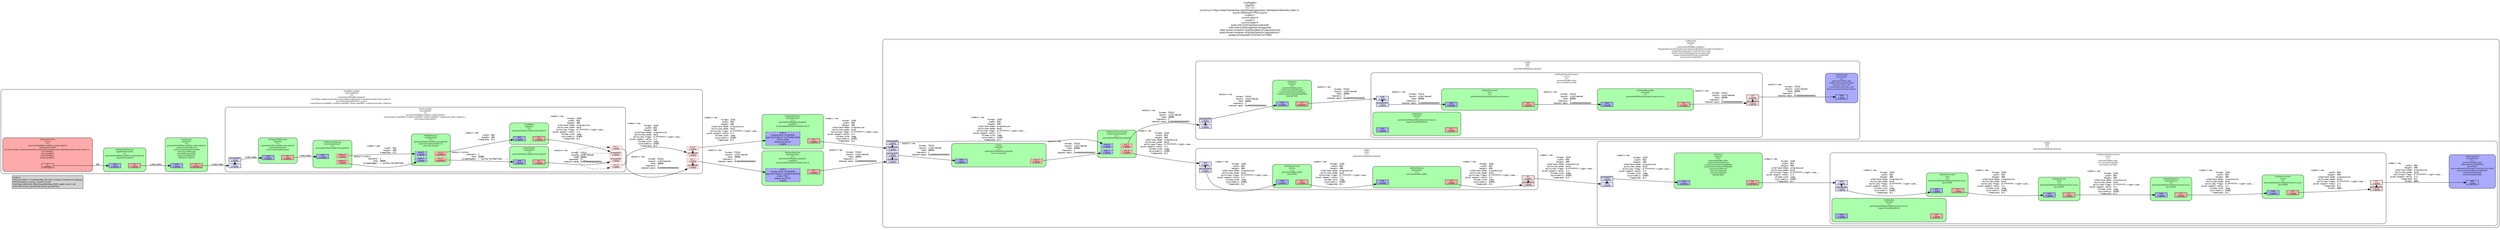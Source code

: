digraph pipeline {
  rankdir=LR;
  fontname="sans";
  fontsize="10";
  labelloc=t;
  nodesep=.1;
  ranksep=.2;
  label="<GstPlayBin>\nplaybin0\n[=] -> [>]\ncurrent-uri=\"https://www.freedesktop.org/software/gstreamer-sdk/data/media/sintel_trailer-4…\nsource=(GstSoupHTTPSrc) source\nn-video=1\ncurrent-video=0\nn-audio=1\ncurrent-audio=0\naudio-sink=(GstPulseSink) pulsesink0\nvideo-sink=(GstXImageSink) ximagesink0\nvideo-stream-combiner=(GstInputSelector) inputselector0\naudio-stream-combiner=(GstInputSelector) inputselector1\nsample=((GstSample*) 0x55eb72e27080)";
  node [style="filled,rounded", shape=box, fontsize="9", fontname="sans", margin="0.0,0.0"];
  edge [labelfontsize="6", fontsize="9", fontname="monospace"];
  
  legend [
    pos="0,0!",
    margin="0.05,0.05",
    style="filled",
    label="Legend\lElement-States: [~] void-pending, [0] null, [-] ready, [=] paused, [>] playing\lPad-Activation: [-] none, [>] push, [<] pull\lPad-Flags: [b]locked, [f]lushing, [b]locking, [E]OS; upper-case is set\lPad-Task: [T] has started task, [t] has paused task\l",
  ];
  subgraph cluster_inputselector1_0x7f3b081ef780 {
    fontname="Bitstream Vera Sans";
    fontsize="8";
    style="filled,rounded";
    color=black;
    label="GstInputSelector\ninputselector1\n[>]\nparent=(GstPlayBin) playbin0\nn-pads=1\nactive-pad=(GstSelectorPad) sink_0";
    subgraph cluster_inputselector1_0x7f3b081ef780_sink {
      label="";
      style="invis";
      inputselector1_0x7f3b081ef780_sink_0_0x7f3afc032370 [color=black, fillcolor="#aaaaff", label="sink_0\nrunning-time=1015000000\ntags=((GstTagList*) 0x7f3afc004450)\nactive=TRUE\nalways-ok=FALSE\n[>][bfb]", height="0.2", style="filled,dashed"];
    }

    subgraph cluster_inputselector1_0x7f3b081ef780_src {
      label="";
      style="invis";
      inputselector1_0x7f3b081ef780_src_0x7f3b081a7c60 [color=black, fillcolor="#ffaaaa", label="src\n[>][bfb]", height="0.2", style="filled,solid"];
    }

    inputselector1_0x7f3b081ef780_sink_0_0x7f3afc032370 -> inputselector1_0x7f3b081ef780_src_0x7f3b081a7c60 [style="invis"];
    fillcolor="#aaffaa";
  }

  inputselector1_0x7f3b081ef780_src_0x7f3b081a7c60 -> playsink_0x55eb72e36050_audio_sink_0x7f3b143a1a10 [label="audio/x-raw\l              format: F32LE\l              layout: interleaved\l                rate: 48000\l            channels: 2\l        channel-mask: 0x0000000000000003\l"]
  subgraph cluster_inputselector0_0x7f3b081ef620 {
    fontname="Bitstream Vera Sans";
    fontsize="8";
    style="filled,rounded";
    color=black;
    label="GstInputSelector\ninputselector0\n[>]\nparent=(GstPlayBin) playbin0\nn-pads=1\nactive-pad=(GstSelectorPad) sink_0";
    subgraph cluster_inputselector0_0x7f3b081ef620_sink {
      label="";
      style="invis";
      inputselector0_0x7f3b081ef620_sink_0_0x7f3afc032070 [color=black, fillcolor="#aaaaff", label="sink_0\nrunning-time=167000000\ntags=((GstTagList*) 0x7f3af805af20)\nactive=TRUE\nalways-ok=FALSE\n[>][bfb]", height="0.2", style="filled,dashed"];
    }

    subgraph cluster_inputselector0_0x7f3b081ef620_src {
      label="";
      style="invis";
      inputselector0_0x7f3b081ef620_src_0x7f3b081a7a10 [color=black, fillcolor="#ffaaaa", label="src\n[>][bfb]", height="0.2", style="filled,solid"];
    }

    inputselector0_0x7f3b081ef620_sink_0_0x7f3afc032070 -> inputselector0_0x7f3b081ef620_src_0x7f3b081a7a10 [style="invis"];
    fillcolor="#aaffaa";
  }

  inputselector0_0x7f3b081ef620_src_0x7f3b081a7a10 -> playsink_0x55eb72e36050_video_sink_0x7f3b143a1c90 [label="video/x-raw\l              format: I420\l               width: 854\l              height: 480\l      interlace-mode: progressive\l      multiview-mode: mono\l     multiview-flags: 0:ffffffff:/right-view...\l  pixel-aspect-ratio: 1/1\l         chroma-site: jpeg\l         colorimetry: bt601\l           framerate: 0/1\l"]
  subgraph cluster_uridecodebin0_0x55eb72e3c0b0 {
    fontname="Bitstream Vera Sans";
    fontsize="8";
    style="filled,rounded";
    color=black;
    label="GstURIDecodeBin\nuridecodebin0\n[>]\nparent=(GstPlayBin) playbin0\nuri=\"https://www.freedesktop.org/software/gstreamer-sdk/data/media/sintel_trailer-4…\nsource=(GstSoupHTTPSrc) source\ncaps=video/x-raw(ANY); audio/x-raw(ANY); text/x-raw(ANY); subpicture/x-dvd; subpictur…";
    subgraph cluster_uridecodebin0_0x55eb72e3c0b0_src {
      label="";
      style="invis";
      _proxypad5_0x55eb72e3dd60 [color=black, fillcolor="#ffdddd", label="proxypad5\n[>][bfb]", height="0.2", style="filled,dotted"];
    _proxypad5_0x55eb72e3dd60 -> uridecodebin0_0x55eb72e3c0b0_src_0_0x7f3b143a1510 [style=dashed, minlen=0]
      uridecodebin0_0x55eb72e3c0b0_src_0_0x7f3b143a1510 [color=black, fillcolor="#ffdddd", label="src_0\n[>][bfb]", height="0.2", style="filled,dotted"];
      _proxypad6_0x7f3afc02a0a0 [color=black, fillcolor="#ffdddd", label="proxypad6\n[>][bfb]", height="0.2", style="filled,dotted"];
    _proxypad6_0x7f3afc02a0a0 -> uridecodebin0_0x55eb72e3c0b0_src_1_0x7f3b143a1790 [style=dashed, minlen=0]
      uridecodebin0_0x55eb72e3c0b0_src_1_0x7f3b143a1790 [color=black, fillcolor="#ffdddd", label="src_1\n[>][bfb]", height="0.2", style="filled,dotted"];
    }

    fillcolor="#ffffff";
    subgraph cluster_queue2_0_0x7f3b143a4040 {
      fontname="Bitstream Vera Sans";
      fontsize="8";
      style="filled,rounded";
      color=black;
      label="GstQueue2\nqueue2-0\n[>]\nparent=(GstURIDecodeBin) uridecodebin0\ncurrent-level-buffers=7\ncurrent-level-bytes=114688\nmax-size-buffers=0\nuse-buffering=TRUE\navg-in-rate=49732\nbitrate=1538934";
      subgraph cluster_queue2_0_0x7f3b143a4040_sink {
        label="";
        style="invis";
        queue2_0_0x7f3b143a4040_sink_0x55eb72e62f70 [color=black, fillcolor="#aaaaff", label="sink\n[>][bfb]", height="0.2", style="filled,solid"];
      }

      subgraph cluster_queue2_0_0x7f3b143a4040_src {
        label="";
        style="invis";
        queue2_0_0x7f3b143a4040_src_0x55eb72e631c0 [color=black, fillcolor="#ffaaaa", label="src\n[>][bfb][T]", height="0.2", style="filled,solid"];
      }

      queue2_0_0x7f3b143a4040_sink_0x55eb72e62f70 -> queue2_0_0x7f3b143a4040_src_0x55eb72e631c0 [style="invis"];
      fillcolor="#aaffaa";
    }

    queue2_0_0x7f3b143a4040_src_0x55eb72e631c0 -> decodebin0_0x7f3b1439a020_sink_0x7f3b143a0110 [label="video/webm\l"]
    subgraph cluster_decodebin0_0x7f3b1439a020 {
      fontname="Bitstream Vera Sans";
      fontsize="8";
      style="filled,rounded";
      color=black;
      label="GstDecodeBin\ndecodebin0\n[>]\nparent=(GstURIDecodeBin) uridecodebin0\ncaps=video/x-raw(ANY); audio/x-raw(ANY); text/x-raw(ANY); subpicture/x-dvd; subpictur…\nsink-caps=video/webm";
      subgraph cluster_decodebin0_0x7f3b1439a020_sink {
        label="";
        style="invis";
        _proxypad0_0x55eb72e3ca60 [color=black, fillcolor="#ddddff", label="proxypad0\n[>][bfb]", height="0.2", style="filled,solid"];
      decodebin0_0x7f3b1439a020_sink_0x7f3b143a0110 -> _proxypad0_0x55eb72e3ca60 [style=dashed, minlen=0]
        decodebin0_0x7f3b1439a020_sink_0x7f3b143a0110 [color=black, fillcolor="#ddddff", label="sink\n[>][bfb]", height="0.2", style="filled,solid"];
      }

      subgraph cluster_decodebin0_0x7f3b1439a020_src {
        label="";
        style="invis";
        _proxypad2_0x55eb72e3d640 [color=black, fillcolor="#ffdddd", label="proxypad2\n[>][bfb]", height="0.2", style="filled,dotted"];
      _proxypad2_0x55eb72e3d640 -> decodebin0_0x7f3b1439a020_src_0_0x7f3b0800e340 [style=dashed, minlen=0]
        decodebin0_0x7f3b1439a020_src_0_0x7f3b0800e340 [color=black, fillcolor="#ffdddd", label="src_0\n[>][bfb]", height="0.2", style="filled,dotted"];
        _proxypad4_0x55eb72e3db00 [color=black, fillcolor="#ffdddd", label="proxypad4\n[>][bfb]", height="0.2", style="filled,dotted"];
      _proxypad4_0x55eb72e3db00 -> decodebin0_0x7f3b1439a020_src_1_0x7f3b0800e5e0 [style=dashed, minlen=0]
        decodebin0_0x7f3b1439a020_src_1_0x7f3b0800e5e0 [color=black, fillcolor="#ffdddd", label="src_1\n[>][bfb]", height="0.2", style="filled,dotted"];
      }

      decodebin0_0x7f3b1439a020_sink_0x7f3b143a0110 -> decodebin0_0x7f3b1439a020_src_0_0x7f3b0800e340 [style="invis"];
      fillcolor="#ffffff";
      subgraph cluster_vorbisdec0_0x7f3b08218c00 {
        fontname="Bitstream Vera Sans";
        fontsize="8";
        style="filled,rounded";
        color=black;
        label="GstVorbisDec\nvorbisdec0\n[>]\nparent=(GstDecodeBin) decodebin0";
        subgraph cluster_vorbisdec0_0x7f3b08218c00_sink {
          label="";
          style="invis";
          vorbisdec0_0x7f3b08218c00_sink_0x7f3b081a6790 [color=black, fillcolor="#aaaaff", label="sink\n[>][bfb]", height="0.2", style="filled,solid"];
        }

        subgraph cluster_vorbisdec0_0x7f3b08218c00_src {
          label="";
          style="invis";
          vorbisdec0_0x7f3b08218c00_src_0x7f3b081a70d0 [color=black, fillcolor="#ffaaaa", label="src\n[>][bfb]", height="0.2", style="filled,solid"];
        }

        vorbisdec0_0x7f3b08218c00_sink_0x7f3b081a6790 -> vorbisdec0_0x7f3b08218c00_src_0x7f3b081a70d0 [style="invis"];
        fillcolor="#aaffaa";
      }

      vorbisdec0_0x7f3b08218c00_src_0x7f3b081a70d0 -> _proxypad4_0x55eb72e3db00 [label="audio/x-raw\l              format: F32LE\l              layout: interleaved\l                rate: 48000\l            channels: 2\l        channel-mask: 0x0000000000000003\l"]
      subgraph cluster_vp8dec0_0x7f3b081ff700 {
        fontname="Bitstream Vera Sans";
        fontsize="8";
        style="filled,rounded";
        color=black;
        label="GstVP8Dec\nvp8dec0\n[>]\nparent=(GstDecodeBin) decodebin0";
        subgraph cluster_vp8dec0_0x7f3b081ff700_sink {
          label="";
          style="invis";
          vp8dec0_0x7f3b081ff700_sink_0x7f3b081a62f0 [color=black, fillcolor="#aaaaff", label="sink\n[>][bfb]", height="0.2", style="filled,solid"];
        }

        subgraph cluster_vp8dec0_0x7f3b081ff700_src {
          label="";
          style="invis";
          vp8dec0_0x7f3b081ff700_src_0x7f3b081a60a0 [color=black, fillcolor="#ffaaaa", label="src\n[>][bfb]", height="0.2", style="filled,solid"];
        }

        vp8dec0_0x7f3b081ff700_sink_0x7f3b081a62f0 -> vp8dec0_0x7f3b081ff700_src_0x7f3b081a60a0 [style="invis"];
        fillcolor="#aaffaa";
      }

      vp8dec0_0x7f3b081ff700_src_0x7f3b081a60a0 -> _proxypad2_0x55eb72e3d640 [label="video/x-raw\l              format: I420\l               width: 854\l              height: 480\l      interlace-mode: progressive\l      multiview-mode: mono\l     multiview-flags: 0:ffffffff:/right-view...\l  pixel-aspect-ratio: 1/1\l         chroma-site: jpeg\l         colorimetry: bt601\l           framerate: 0/1\l"]
      subgraph cluster_multiqueue0_0x7f3b0819e040 {
        fontname="Bitstream Vera Sans";
        fontsize="8";
        style="filled,rounded";
        color=black;
        label="GstMultiQueue\nmultiqueue0\n[>]\nparent=(GstDecodeBin) decodebin0\nmax-size-bytes=2097152\nmax-size-time=0";
        subgraph cluster_multiqueue0_0x7f3b0819e040_sink {
          label="";
          style="invis";
          multiqueue0_0x7f3b0819e040_sink_0_0x55eb72e638b0 [color=black, fillcolor="#aaaaff", label="sink_0\n[>][bfb]", height="0.2", style="filled,dashed"];
          multiqueue0_0x7f3b0819e040_sink_1_0x55eb72e63d50 [color=black, fillcolor="#aaaaff", label="sink_1\n[>][bfb]", height="0.2", style="filled,dashed"];
        }

        subgraph cluster_multiqueue0_0x7f3b0819e040_src {
          label="";
          style="invis";
          multiqueue0_0x7f3b0819e040_src_0_0x55eb72e63b00 [color=black, fillcolor="#ffaaaa", label="src_0\n[>][bfb][T]", height="0.2", style="filled,dotted"];
          multiqueue0_0x7f3b0819e040_src_1_0x7f3b081a6540 [color=black, fillcolor="#ffaaaa", label="src_1\n[>][bfb][T]", height="0.2", style="filled,dotted"];
        }

        multiqueue0_0x7f3b0819e040_sink_0_0x55eb72e638b0 -> multiqueue0_0x7f3b0819e040_src_0_0x55eb72e63b00 [style="invis"];
        fillcolor="#aaffaa";
      }

      multiqueue0_0x7f3b0819e040_src_0_0x55eb72e63b00 -> vp8dec0_0x7f3b081ff700_sink_0x7f3b081a62f0 [label="video/x-vp8\l               width: 854\l              height: 480\l           framerate: 0/1\l"]
      multiqueue0_0x7f3b0819e040_src_1_0x7f3b081a6540 -> vorbisdec0_0x7f3b08218c00_sink_0x7f3b081a6790 [label="audio/x-vorbis\l            channels: 2\l                rate: 48000\l        streamheader: < (buffer)01766f7262... >\l"]
      subgraph cluster_matroskademux0_0x7f3b08196000 {
        fontname="Bitstream Vera Sans";
        fontsize="8";
        style="filled,rounded";
        color=black;
        label="GstMatroskaDemux\nmatroskademux0\n[>]\nparent=(GstDecodeBin) decodebin0";
        subgraph cluster_matroskademux0_0x7f3b08196000_sink {
          label="";
          style="invis";
          matroskademux0_0x7f3b08196000_sink_0x55eb72e63410 [color=black, fillcolor="#aaaaff", label="sink\n[>][bfb]", height="0.2", style="filled,solid"];
        }

        subgraph cluster_matroskademux0_0x7f3b08196000_src {
          label="";
          style="invis";
          matroskademux0_0x7f3b08196000_video_0_0x55eb72e63660 [color=black, fillcolor="#ffaaaa", label="video_0\n[>][bfb]", height="0.2", style="filled,dotted"];
          matroskademux0_0x7f3b08196000_audio_0_0x7f3b081a6e80 [color=black, fillcolor="#ffaaaa", label="audio_0\n[>][bfb]", height="0.2", style="filled,dotted"];
        }

        matroskademux0_0x7f3b08196000_sink_0x55eb72e63410 -> matroskademux0_0x7f3b08196000_video_0_0x55eb72e63660 [style="invis"];
        fillcolor="#aaffaa";
      }

      matroskademux0_0x7f3b08196000_video_0_0x55eb72e63660 -> multiqueue0_0x7f3b0819e040_sink_0_0x55eb72e638b0 [label="video/x-vp8\l               width: 854\l              height: 480\l           framerate: 0/1\l"]
      matroskademux0_0x7f3b08196000_audio_0_0x7f3b081a6e80 -> multiqueue0_0x7f3b0819e040_sink_1_0x55eb72e63d50 [label="audio/x-vorbis\l            channels: 2\l                rate: 48000\l        streamheader: < (buffer)01766f7262... >\l"]
      subgraph cluster_typefind_0x55eb72e687d0 {
        fontname="Bitstream Vera Sans";
        fontsize="8";
        style="filled,rounded";
        color=black;
        label="GstTypeFindElement\ntypefind\n[>]\nparent=(GstDecodeBin) decodebin0\ncaps=video/webm\nforce-caps=video/webm";
        subgraph cluster_typefind_0x55eb72e687d0_sink {
          label="";
          style="invis";
          typefind_0x55eb72e687d0_sink_0x55eb72e62ad0 [color=black, fillcolor="#aaaaff", label="sink\n[>][bfb]", height="0.2", style="filled,solid"];
        }

        subgraph cluster_typefind_0x55eb72e687d0_src {
          label="";
          style="invis";
          typefind_0x55eb72e687d0_src_0x55eb72e62d20 [color=black, fillcolor="#ffaaaa", label="src\n[>][bfb]", height="0.2", style="filled,solid"];
        }

        typefind_0x55eb72e687d0_sink_0x55eb72e62ad0 -> typefind_0x55eb72e687d0_src_0x55eb72e62d20 [style="invis"];
        fillcolor="#aaffaa";
      }

      _proxypad0_0x55eb72e3ca60 -> typefind_0x55eb72e687d0_sink_0x55eb72e62ad0 [label="video/webm\l"]
      typefind_0x55eb72e687d0_src_0x55eb72e62d20 -> matroskademux0_0x7f3b08196000_sink_0x55eb72e63410 [label="video/webm\l"]
    }

    decodebin0_0x7f3b1439a020_src_0_0x7f3b0800e340 -> _proxypad5_0x55eb72e3dd60 [label="video/x-raw\l              format: I420\l               width: 854\l              height: 480\l      interlace-mode: progressive\l      multiview-mode: mono\l     multiview-flags: 0:ffffffff:/right-view...\l  pixel-aspect-ratio: 1/1\l         chroma-site: jpeg\l         colorimetry: bt601\l           framerate: 0/1\l"]
    decodebin0_0x7f3b1439a020_src_1_0x7f3b0800e5e0 -> _proxypad6_0x7f3afc02a0a0 [label="audio/x-raw\l              format: F32LE\l              layout: interleaved\l                rate: 48000\l            channels: 2\l        channel-mask: 0x0000000000000003\l"]
    subgraph cluster_typefindelement0_0x55eb72e68050 {
      fontname="Bitstream Vera Sans";
      fontsize="8";
      style="filled,rounded";
      color=black;
      label="GstTypeFindElement\ntypefindelement0\n[>]\nparent=(GstURIDecodeBin) uridecodebin0\ncaps=video/webm";
      subgraph cluster_typefindelement0_0x55eb72e68050_sink {
        label="";
        style="invis";
        typefindelement0_0x55eb72e68050_sink_0x55eb72e623e0 [color=black, fillcolor="#aaaaff", label="sink\n[>][bfb]", height="0.2", style="filled,solid"];
      }

      subgraph cluster_typefindelement0_0x55eb72e68050_src {
        label="";
        style="invis";
        typefindelement0_0x55eb72e68050_src_0x55eb72e62630 [color=black, fillcolor="#ffaaaa", label="src\n[>][bfb]", height="0.2", style="filled,solid"];
      }

      typefindelement0_0x55eb72e68050_sink_0x55eb72e623e0 -> typefindelement0_0x55eb72e68050_src_0x55eb72e62630 [style="invis"];
      fillcolor="#aaffaa";
    }

    typefindelement0_0x55eb72e68050_src_0x55eb72e62630 -> queue2_0_0x7f3b143a4040_sink_0x55eb72e62f70 [label="video/webm\l"]
    subgraph cluster_source_0x55eb72e614e0 {
      fontname="Bitstream Vera Sans";
      fontsize="8";
      style="filled,rounded";
      color=black;
      label="GstSoupHTTPSrc\nsource\n[>]\nparent=(GstURIDecodeBin) uridecodebin0\nblocksize=32768\nlocation=\"https://www.freedesktop.org/software/gstreamer-sdk/data/media/sintel_trailer-4…\nuser-id=NULL\nuser-pw=NULL\nproxy-id=NULL\nproxy-pw=NULL";
      subgraph cluster_source_0x55eb72e614e0_src {
        label="";
        style="invis";
        source_0x55eb72e614e0_src_0x55eb72e62190 [color=black, fillcolor="#ffaaaa", label="src\n[>][bfb][T]", height="0.2", style="filled,solid"];
      }

      fillcolor="#ffaaaa";
    }

    source_0x55eb72e614e0_src_0x55eb72e62190 -> typefindelement0_0x55eb72e68050_sink_0x55eb72e623e0 [label="ANY"]
  }

  uridecodebin0_0x55eb72e3c0b0_src_0_0x7f3b143a1510 -> inputselector0_0x7f3b081ef620_sink_0_0x7f3afc032070 [label="video/x-raw\l              format: I420\l               width: 854\l              height: 480\l      interlace-mode: progressive\l      multiview-mode: mono\l     multiview-flags: 0:ffffffff:/right-view...\l  pixel-aspect-ratio: 1/1\l         chroma-site: jpeg\l         colorimetry: bt601\l           framerate: 0/1\l"]
  uridecodebin0_0x55eb72e3c0b0_src_1_0x7f3b143a1790 -> inputselector1_0x7f3b081ef780_sink_0_0x7f3afc032370 [label="audio/x-raw\l              format: F32LE\l              layout: interleaved\l                rate: 48000\l            channels: 2\l        channel-mask: 0x0000000000000003\l"]
  subgraph cluster_playsink_0x55eb72e36050 {
    fontname="Bitstream Vera Sans";
    fontsize="8";
    style="filled,rounded";
    color=black;
    label="GstPlaySink\nplaysink\n[>]\nparent=(GstPlayBin) playbin0\nflags=video+audio+text+soft-volume+deinterlace+soft-colorbalance\nsample=((GstSample*) 0x55eb72e27160)\nvideo-sink=(GstXImageSink) ximagesink0\naudio-sink=(GstPulseSink) pulsesink0\nsend-event-mode=first";
    subgraph cluster_playsink_0x55eb72e36050_sink {
      label="";
      style="invis";
      _proxypad7_0x7f3afc02a300 [color=black, fillcolor="#ddddff", label="proxypad7\n[>][bfb]", height="0.2", style="filled,solid"];
    playsink_0x55eb72e36050_audio_sink_0x7f3b143a1a10 -> _proxypad7_0x7f3afc02a300 [style=dashed, minlen=0]
      playsink_0x55eb72e36050_audio_sink_0x7f3b143a1a10 [color=black, fillcolor="#ddddff", label="audio_sink\n[>][bfb]", height="0.2", style="filled,solid"];
      _proxypad8_0x7f3afc02a560 [color=black, fillcolor="#ddddff", label="proxypad8\n[>][bfb]", height="0.2", style="filled,solid"];
    playsink_0x55eb72e36050_video_sink_0x7f3b143a1c90 -> _proxypad8_0x7f3afc02a560 [style=dashed, minlen=0]
      playsink_0x55eb72e36050_video_sink_0x7f3b143a1c90 [color=black, fillcolor="#ddddff", label="video_sink\n[>][bfb]", height="0.2", style="filled,solid"];
    }

    fillcolor="#ffffff";
    subgraph cluster_abin_0x7f3af80183e0 {
      fontname="Bitstream Vera Sans";
      fontsize="8";
      style="filled,rounded";
      color=black;
      label="GstBin\nabin\n[>]\nparent=(GstPlaySink) playsink";
      subgraph cluster_abin_0x7f3af80183e0_sink {
        label="";
        style="invis";
        _proxypad16_0x7f3afc02bd20 [color=black, fillcolor="#ddddff", label="proxypad16\n[>][bfb]", height="0.2", style="filled,solid"];
      abin_0x7f3af80183e0_sink_0x7f3af801f250 -> _proxypad16_0x7f3afc02bd20 [style=dashed, minlen=0]
        abin_0x7f3af80183e0_sink_0x7f3af801f250 [color=black, fillcolor="#ddddff", label="sink\n[>][bfb]", height="0.2", style="filled,solid"];
      }

      fillcolor="#ffffff";
      subgraph cluster_aconv_0x7f3b081d0bb0 {
        fontname="Bitstream Vera Sans";
        fontsize="8";
        style="filled,rounded";
        color=black;
        label="GstPlaySinkAudioConvert\naconv\n[>]\nparent=(GstBin) abin\nuse-converters=TRUE";
        subgraph cluster_aconv_0x7f3b081d0bb0_sink {
          label="";
          style="invis";
          _proxypad14_0x7f3afc02b860 [color=black, fillcolor="#ddddff", label="proxypad14\n[>][bfb]", height="0.2", style="filled,solid"];
        aconv_0x7f3b081d0bb0_sink_0x7f3af801ed50 -> _proxypad14_0x7f3afc02b860 [style=dashed, minlen=0]
          aconv_0x7f3b081d0bb0_sink_0x7f3af801ed50 [color=black, fillcolor="#ddddff", label="sink\n[>][bfb]", height="0.2", style="filled,solid"];
        }

        subgraph cluster_aconv_0x7f3b081d0bb0_src {
          label="";
          style="invis";
          _proxypad15_0x7f3afc02bac0 [color=black, fillcolor="#ffdddd", label="proxypad15\n[>][bfb]", height="0.2", style="filled,solid"];
        _proxypad15_0x7f3afc02bac0 -> aconv_0x7f3b081d0bb0_src_0x7f3af801efd0 [style=dashed, minlen=0]
          aconv_0x7f3b081d0bb0_src_0x7f3af801efd0 [color=black, fillcolor="#ffdddd", label="src\n[>][bfb]", height="0.2", style="filled,solid"];
        }

        aconv_0x7f3b081d0bb0_sink_0x7f3af801ed50 -> aconv_0x7f3b081d0bb0_src_0x7f3af801efd0 [style="invis"];
        fillcolor="#ffffff";
        subgraph cluster_resample_0x7f3af808d900 {
          fontname="Bitstream Vera Sans";
          fontsize="8";
          style="filled,rounded";
          color=black;
          label="GstAudioResample\nresample\n[>]\nparent=(GstPlaySinkAudioConvert) aconv";
          subgraph cluster_resample_0x7f3af808d900_sink {
            label="";
            style="invis";
            resample_0x7f3af808d900_sink_0x7f3af808e1d0 [color=black, fillcolor="#aaaaff", label="sink\n[>][bfb]", height="0.2", style="filled,solid"];
          }

          subgraph cluster_resample_0x7f3af808d900_src {
            label="";
            style="invis";
            resample_0x7f3af808d900_src_0x7f3af808e420 [color=black, fillcolor="#ffaaaa", label="src\n[>][bfb]", height="0.2", style="filled,solid"];
          }

          resample_0x7f3af808d900_sink_0x7f3af808e1d0 -> resample_0x7f3af808d900_src_0x7f3af808e420 [style="invis"];
          fillcolor="#aaffaa";
        }

        resample_0x7f3af808d900_src_0x7f3af808e420 -> _proxypad15_0x7f3afc02bac0 [label="audio/x-raw\l              format: F32LE\l              layout: interleaved\l                rate: 48000\l            channels: 2\l        channel-mask: 0x0000000000000003\l"]
        subgraph cluster_conv_0x7f3af808ad80 {
          fontname="Bitstream Vera Sans";
          fontsize="8";
          style="filled,rounded";
          color=black;
          label="GstAudioConvert\nconv\n[>]\nparent=(GstPlaySinkAudioConvert) aconv";
          subgraph cluster_conv_0x7f3af808ad80_sink {
            label="";
            style="invis";
            conv_0x7f3af808ad80_sink_0x7f3af8059b10 [color=black, fillcolor="#aaaaff", label="sink\n[>][bfb]", height="0.2", style="filled,solid"];
          }

          subgraph cluster_conv_0x7f3af808ad80_src {
            label="";
            style="invis";
            conv_0x7f3af808ad80_src_0x7f3af8059d60 [color=black, fillcolor="#ffaaaa", label="src\n[>][bfb]", height="0.2", style="filled,solid"];
          }

          conv_0x7f3af808ad80_sink_0x7f3af8059b10 -> conv_0x7f3af808ad80_src_0x7f3af8059d60 [style="invis"];
          fillcolor="#aaffaa";
        }

        _proxypad14_0x7f3afc02b860 -> conv_0x7f3af808ad80_sink_0x7f3af8059b10 [label="audio/x-raw\l              format: F32LE\l              layout: interleaved\l                rate: 48000\l            channels: 2\l        channel-mask: 0x0000000000000003\l"]
        conv_0x7f3af808ad80_src_0x7f3af8059d60 -> resample_0x7f3af808d900_sink_0x7f3af808e1d0 [label="audio/x-raw\l              format: F32LE\l              layout: interleaved\l                rate: 48000\l            channels: 2\l        channel-mask: 0x0000000000000003\l"]
        subgraph cluster_identity_0x7f3af8020510 {
          fontname="Bitstream Vera Sans";
          fontsize="8";
          style="filled,rounded";
          color=black;
          label="GstIdentity\nidentity\n[>]\nparent=(GstPlaySinkAudioConvert) aconv\nsignal-handoffs=FALSE";
          subgraph cluster_identity_0x7f3af8020510_sink {
            label="";
            style="invis";
            identity_0x7f3af8020510_sink_0x7f3af80591d0 [color=black, fillcolor="#aaaaff", label="sink\n[>][bfb]", height="0.2", style="filled,solid"];
          }

          subgraph cluster_identity_0x7f3af8020510_src {
            label="";
            style="invis";
            identity_0x7f3af8020510_src_0x7f3af8059420 [color=black, fillcolor="#ffaaaa", label="src\n[>][bfb]", height="0.2", style="filled,solid"];
          }

          identity_0x7f3af8020510_sink_0x7f3af80591d0 -> identity_0x7f3af8020510_src_0x7f3af8059420 [style="invis"];
          fillcolor="#aaffaa";
        }

      }

      aconv_0x7f3b081d0bb0_src_0x7f3af801efd0 -> pulsesink0_0x7f3b0820d950_sink_0x7f3b081a69e0 [label="audio/x-raw\l              format: F32LE\l              layout: interleaved\l                rate: 48000\l            channels: 2\l        channel-mask: 0x0000000000000003\l"]
      subgraph cluster_aqueue_0x7f3afc032f30 {
        fontname="Bitstream Vera Sans";
        fontsize="8";
        style="filled,rounded";
        color=black;
        label="GstQueue\naqueue\n[>]\nparent=(GstBin) abin\ncurrent-level-buffers=47\ncurrent-level-bytes=385024\ncurrent-level-time=1003000000\nsilent=TRUE";
        subgraph cluster_aqueue_0x7f3afc032f30_sink {
          label="";
          style="invis";
          aqueue_0x7f3afc032f30_sink_0x7f3af8058d30 [color=black, fillcolor="#aaaaff", label="sink\n[>][bfb]", height="0.2", style="filled,solid"];
        }

        subgraph cluster_aqueue_0x7f3afc032f30_src {
          label="";
          style="invis";
          aqueue_0x7f3afc032f30_src_0x7f3af8058f80 [color=black, fillcolor="#ffaaaa", label="src\n[>][bfb][T]", height="0.2", style="filled,solid"];
        }

        aqueue_0x7f3afc032f30_sink_0x7f3af8058d30 -> aqueue_0x7f3afc032f30_src_0x7f3af8058f80 [style="invis"];
        fillcolor="#aaffaa";
      }

      _proxypad16_0x7f3afc02bd20 -> aqueue_0x7f3afc032f30_sink_0x7f3af8058d30 [label="audio/x-raw\l              format: F32LE\l              layout: interleaved\l                rate: 48000\l            channels: 2\l        channel-mask: 0x0000000000000003\l"]
      aqueue_0x7f3afc032f30_src_0x7f3af8058f80 -> aconv_0x7f3b081d0bb0_sink_0x7f3af801ed50 [label="audio/x-raw\l              format: F32LE\l              layout: interleaved\l                rate: 48000\l            channels: 2\l        channel-mask: 0x0000000000000003\l"]
      subgraph cluster_pulsesink0_0x7f3b0820d950 {
        fontname="Bitstream Vera Sans";
        fontsize="8";
        style="filled,rounded";
        color=black;
        label="GstPulseSink\npulsesink0\n[>]\nparent=(GstBin) abin\nenable-last-sample=FALSE\ndevice=\"auto_null\"\ncurrent-device=\"auto_null\"\ndevice-name=\"Dummy Output\"";
        subgraph cluster_pulsesink0_0x7f3b0820d950_sink {
          label="";
          style="invis";
          pulsesink0_0x7f3b0820d950_sink_0x7f3b081a69e0 [color=black, fillcolor="#aaaaff", label="sink\n[>][bfb]", height="0.2", style="filled,solid"];
        }

        fillcolor="#aaaaff";
      }

    }

    subgraph cluster_vbin_0x7f3af80180a0 {
      fontname="Bitstream Vera Sans";
      fontsize="8";
      style="filled,rounded";
      color=black;
      label="GstBin\nvbin\n[>]\nparent=(GstPlaySink) playsink";
      subgraph cluster_vbin_0x7f3af80180a0_sink {
        label="";
        style="invis";
        _proxypad11_0x7f3afc02ac80 [color=black, fillcolor="#ddddff", label="proxypad11\n[>][bfb]", height="0.2", style="filled,solid"];
      vbin_0x7f3af80180a0_sink_0x7f3af801e5d0 -> _proxypad11_0x7f3afc02ac80 [style=dashed, minlen=0]
        vbin_0x7f3af80180a0_sink_0x7f3af801e5d0 [color=black, fillcolor="#ddddff", label="sink\n[>][bfb]", height="0.2", style="filled,solid"];
      }

      fillcolor="#ffffff";
      subgraph cluster_vconv_0x7f3b081d09b0 {
        fontname="Bitstream Vera Sans";
        fontsize="8";
        style="filled,rounded";
        color=black;
        label="GstPlaySinkVideoConvert\nvconv\n[>]\nparent=(GstBin) vbin\nuse-converters=TRUE\nuse-balance=TRUE";
        subgraph cluster_vconv_0x7f3b081d09b0_sink {
          label="";
          style="invis";
          _proxypad9_0x7f3afc02a7c0 [color=black, fillcolor="#ddddff", label="proxypad9\n[>][bfb]", height="0.2", style="filled,solid"];
        vconv_0x7f3b081d09b0_sink_0x7f3af801e0d0 -> _proxypad9_0x7f3afc02a7c0 [style=dashed, minlen=0]
          vconv_0x7f3b081d09b0_sink_0x7f3af801e0d0 [color=black, fillcolor="#ddddff", label="sink\n[>][bfb]", height="0.2", style="filled,solid"];
        }

        subgraph cluster_vconv_0x7f3b081d09b0_src {
          label="";
          style="invis";
          _proxypad10_0x7f3afc02aa20 [color=black, fillcolor="#ffdddd", label="proxypad10\n[>][bfb]", height="0.2", style="filled,solid"];
        _proxypad10_0x7f3afc02aa20 -> vconv_0x7f3b081d09b0_src_0x7f3af801e350 [style=dashed, minlen=0]
          vconv_0x7f3b081d09b0_src_0x7f3af801e350 [color=black, fillcolor="#ffdddd", label="src\n[>][bfb]", height="0.2", style="filled,solid"];
        }

        vconv_0x7f3b081d09b0_sink_0x7f3af801e0d0 -> vconv_0x7f3b081d09b0_src_0x7f3af801e350 [style="invis"];
        fillcolor="#ffffff";
        subgraph cluster_conv2_0x7f3af805cf10 {
          fontname="Bitstream Vera Sans";
          fontsize="8";
          style="filled,rounded";
          color=black;
          label="GstVideoConvert\nconv2\n[>]\nparent=(GstPlaySinkVideoConvert) vconv\nqos=TRUE";
          subgraph cluster_conv2_0x7f3af805cf10_sink {
            label="";
            style="invis";
            conv2_0x7f3af805cf10_sink_0x7f3afc02f520 [color=black, fillcolor="#aaaaff", label="sink\n[>][bfb]", height="0.2", style="filled,solid"];
          }

          subgraph cluster_conv2_0x7f3af805cf10_src {
            label="";
            style="invis";
            conv2_0x7f3af805cf10_src_0x7f3afc02f2d0 [color=black, fillcolor="#ffaaaa", label="src\n[>][bfb]", height="0.2", style="filled,solid"];
          }

          conv2_0x7f3af805cf10_sink_0x7f3afc02f520 -> conv2_0x7f3af805cf10_src_0x7f3afc02f2d0 [style="invis"];
          fillcolor="#aaffaa";
        }

        conv2_0x7f3af805cf10_src_0x7f3afc02f2d0 -> _proxypad10_0x7f3afc02aa20 [label="video/x-raw\l               width: 854\l              height: 480\l      interlace-mode: progressive\l      multiview-mode: mono\l     multiview-flags: 0:ffffffff:/right-view...\l  pixel-aspect-ratio: 1/1\l           framerate: 0/1\l              format: BGRx\l"]
        subgraph cluster_videobalance_0x7f3af8026210 {
          fontname="Bitstream Vera Sans";
          fontsize="8";
          style="filled,rounded";
          color=black;
          label="GstVideoBalance\nvideobalance\n[>]\nparent=(GstPlaySinkVideoConvert) vconv\nqos=TRUE";
          subgraph cluster_videobalance_0x7f3af8026210_sink {
            label="";
            style="invis";
            videobalance_0x7f3af8026210_sink_0x7f3afc02ee30 [color=black, fillcolor="#aaaaff", label="sink\n[>][bfb]", height="0.2", style="filled,solid"];
          }

          subgraph cluster_videobalance_0x7f3af8026210_src {
            label="";
            style="invis";
            videobalance_0x7f3af8026210_src_0x7f3afc02f080 [color=black, fillcolor="#ffaaaa", label="src\n[>][bfb]", height="0.2", style="filled,solid"];
          }

          videobalance_0x7f3af8026210_sink_0x7f3afc02ee30 -> videobalance_0x7f3af8026210_src_0x7f3afc02f080 [style="invis"];
          fillcolor="#aaffaa";
        }

        videobalance_0x7f3af8026210_src_0x7f3afc02f080 -> conv2_0x7f3af805cf10_sink_0x7f3afc02f520 [label="video/x-raw\l              format: I420\l               width: 854\l              height: 480\l      interlace-mode: progressive\l      multiview-mode: mono\l     multiview-flags: 0:ffffffff:/right-view...\l  pixel-aspect-ratio: 1/1\l         chroma-site: jpeg\l         colorimetry: bt601\l           framerate: 0/1\l"]
        subgraph cluster_scale_0x7f3af80544b0 {
          fontname="Bitstream Vera Sans";
          fontsize="8";
          style="filled,rounded";
          color=black;
          label="GstVideoScale\nscale\n[>]\nparent=(GstPlaySinkVideoConvert) vconv\nqos=TRUE";
          subgraph cluster_scale_0x7f3af80544b0_sink {
            label="";
            style="invis";
            scale_0x7f3af80544b0_sink_0x7f3afc02f9c0 [color=black, fillcolor="#aaaaff", label="sink\n[>][bfb]", height="0.2", style="filled,solid"];
          }

          subgraph cluster_scale_0x7f3af80544b0_src {
            label="";
            style="invis";
            scale_0x7f3af80544b0_src_0x7f3afc02f770 [color=black, fillcolor="#ffaaaa", label="src\n[>][bfb]", height="0.2", style="filled,solid"];
          }

          scale_0x7f3af80544b0_sink_0x7f3afc02f9c0 -> scale_0x7f3af80544b0_src_0x7f3afc02f770 [style="invis"];
          fillcolor="#aaffaa";
        }

        scale_0x7f3af80544b0_src_0x7f3afc02f770 -> videobalance_0x7f3af8026210_sink_0x7f3afc02ee30 [label="video/x-raw\l              format: I420\l               width: 854\l              height: 480\l      interlace-mode: progressive\l      multiview-mode: mono\l     multiview-flags: 0:ffffffff:/right-view...\l  pixel-aspect-ratio: 1/1\l         chroma-site: jpeg\l         colorimetry: bt601\l           framerate: 0/1\l"]
        subgraph cluster_conv_0x7f3af80510f0 {
          fontname="Bitstream Vera Sans";
          fontsize="8";
          style="filled,rounded";
          color=black;
          label="GstVideoConvert\nconv\n[>]\nparent=(GstPlaySinkVideoConvert) vconv\nqos=TRUE";
          subgraph cluster_conv_0x7f3af80510f0_sink {
            label="";
            style="invis";
            conv_0x7f3af80510f0_sink_0x7f3afc02fc10 [color=black, fillcolor="#aaaaff", label="sink\n[>][bfb]", height="0.2", style="filled,solid"];
          }

          subgraph cluster_conv_0x7f3af80510f0_src {
            label="";
            style="invis";
            conv_0x7f3af80510f0_src_0x7f3af80581a0 [color=black, fillcolor="#ffaaaa", label="src\n[>][bfb]", height="0.2", style="filled,solid"];
          }

          conv_0x7f3af80510f0_sink_0x7f3afc02fc10 -> conv_0x7f3af80510f0_src_0x7f3af80581a0 [style="invis"];
          fillcolor="#aaffaa";
        }

        _proxypad9_0x7f3afc02a7c0 -> conv_0x7f3af80510f0_sink_0x7f3afc02fc10 [label="video/x-raw\l              format: I420\l               width: 854\l              height: 480\l      interlace-mode: progressive\l      multiview-mode: mono\l     multiview-flags: 0:ffffffff:/right-view...\l  pixel-aspect-ratio: 1/1\l         chroma-site: jpeg\l         colorimetry: bt601\l           framerate: 0/1\l"]
        conv_0x7f3af80510f0_src_0x7f3af80581a0 -> scale_0x7f3af80544b0_sink_0x7f3afc02f9c0 [label="video/x-raw\l              format: I420\l               width: 854\l              height: 480\l      interlace-mode: progressive\l      multiview-mode: mono\l     multiview-flags: 0:ffffffff:/right-view...\l  pixel-aspect-ratio: 1/1\l         chroma-site: jpeg\l         colorimetry: bt601\l           framerate: 0/1\l"]
        subgraph cluster_identity_0x7f3af8020150 {
          fontname="Bitstream Vera Sans";
          fontsize="8";
          style="filled,rounded";
          color=black;
          label="GstIdentity\nidentity\n[>]\nparent=(GstPlaySinkVideoConvert) vconv\nsignal-handoffs=FALSE";
          subgraph cluster_identity_0x7f3af8020150_sink {
            label="";
            style="invis";
            identity_0x7f3af8020150_sink_0x7f3afc02e990 [color=black, fillcolor="#aaaaff", label="sink\n[>][bfb]", height="0.2", style="filled,solid"];
          }

          subgraph cluster_identity_0x7f3af8020150_src {
            label="";
            style="invis";
            identity_0x7f3af8020150_src_0x7f3afc02ebe0 [color=black, fillcolor="#ffaaaa", label="src\n[>][bfb]", height="0.2", style="filled,solid"];
          }

          identity_0x7f3af8020150_sink_0x7f3afc02e990 -> identity_0x7f3af8020150_src_0x7f3afc02ebe0 [style="invis"];
          fillcolor="#aaffaa";
        }

      }

      vconv_0x7f3b081d09b0_src_0x7f3af801e350 -> ximagesink0_0x7f3b081f2e00_sink_0x7f3b081a6c30 [label="video/x-raw\l               width: 854\l              height: 480\l      interlace-mode: progressive\l      multiview-mode: mono\l     multiview-flags: 0:ffffffff:/right-view...\l  pixel-aspect-ratio: 1/1\l           framerate: 0/1\l              format: BGRx\l"]
      subgraph cluster_vqueue_0x7f3afc032c30 {
        fontname="Bitstream Vera Sans";
        fontsize="8";
        style="filled,rounded";
        color=black;
        label="GstQueue\nvqueue\n[>]\nparent=(GstBin) vbin\ncurrent-level-buffers=3\ncurrent-level-bytes=1848960\ncurrent-level-time=125000000\nmax-size-buffers=3\nmax-size-bytes=0\nmax-size-time=0\nsilent=TRUE";
        subgraph cluster_vqueue_0x7f3afc032c30_sink {
          label="";
          style="invis";
          vqueue_0x7f3afc032c30_sink_0x7f3afc02e4f0 [color=black, fillcolor="#aaaaff", label="sink\n[>][bfb]", height="0.2", style="filled,solid"];
        }

        subgraph cluster_vqueue_0x7f3afc032c30_src {
          label="";
          style="invis";
          vqueue_0x7f3afc032c30_src_0x7f3afc02e740 [color=black, fillcolor="#ffaaaa", label="src\n[>][bfb][T]", height="0.2", style="filled,solid"];
        }

        vqueue_0x7f3afc032c30_sink_0x7f3afc02e4f0 -> vqueue_0x7f3afc032c30_src_0x7f3afc02e740 [style="invis"];
        fillcolor="#aaffaa";
      }

      _proxypad11_0x7f3afc02ac80 -> vqueue_0x7f3afc032c30_sink_0x7f3afc02e4f0 [label="video/x-raw\l              format: I420\l               width: 854\l              height: 480\l      interlace-mode: progressive\l      multiview-mode: mono\l     multiview-flags: 0:ffffffff:/right-view...\l  pixel-aspect-ratio: 1/1\l         chroma-site: jpeg\l         colorimetry: bt601\l           framerate: 0/1\l"]
      vqueue_0x7f3afc032c30_src_0x7f3afc02e740 -> vconv_0x7f3b081d09b0_sink_0x7f3af801e0d0 [label="video/x-raw\l              format: I420\l               width: 854\l              height: 480\l      interlace-mode: progressive\l      multiview-mode: mono\l     multiview-flags: 0:ffffffff:/right-view...\l  pixel-aspect-ratio: 1/1\l         chroma-site: jpeg\l         colorimetry: bt601\l           framerate: 0/1\l"]
      subgraph cluster_ximagesink0_0x7f3b081f2e00 {
        fontname="Bitstream Vera Sans";
        fontsize="8";
        style="filled,rounded";
        color=black;
        label="GstXImageSink\nximagesink0\n[>]\nparent=(GstBin) vbin\nmax-lateness=5000000\nqos=TRUE\nlast-sample=((GstSample*) 0x55eb72e27160)\nprocessing-deadline=15000000\nwindow-width=854\nwindow-height=480";
        subgraph cluster_ximagesink0_0x7f3b081f2e00_sink {
          label="";
          style="invis";
          ximagesink0_0x7f3b081f2e00_sink_0x7f3b081a6c30 [color=black, fillcolor="#aaaaff", label="sink\n[>][bfb]", height="0.2", style="filled,solid"];
        }

        fillcolor="#aaaaff";
      }

    }

    subgraph cluster_vdbin_0x7f3af8018240 {
      fontname="Bitstream Vera Sans";
      fontsize="8";
      style="filled,rounded";
      color=black;
      label="GstBin\nvdbin\n[>]\nparent=(GstPlaySink) playsink";
      subgraph cluster_vdbin_0x7f3af8018240_sink {
        label="";
        style="invis";
        _proxypad12_0x7f3afc02b3a0 [color=black, fillcolor="#ddddff", label="proxypad12\n[>][bfb]", height="0.2", style="filled,solid"];
      vdbin_0x7f3af8018240_sink_0x7f3af801e850 -> _proxypad12_0x7f3afc02b3a0 [style=dashed, minlen=0]
        vdbin_0x7f3af8018240_sink_0x7f3af801e850 [color=black, fillcolor="#ddddff", label="sink\n[>][bfb]", height="0.2", style="filled,solid"];
      }

      subgraph cluster_vdbin_0x7f3af8018240_src {
        label="";
        style="invis";
        _proxypad13_0x7f3afc02b600 [color=black, fillcolor="#ffdddd", label="proxypad13\n[>][bfb]", height="0.2", style="filled,solid"];
      _proxypad13_0x7f3afc02b600 -> vdbin_0x7f3af8018240_src_0x7f3af801ead0 [style=dashed, minlen=0]
        vdbin_0x7f3af8018240_src_0x7f3af801ead0 [color=black, fillcolor="#ffdddd", label="src\n[>][bfb]", height="0.2", style="filled,solid"];
      }

      vdbin_0x7f3af8018240_sink_0x7f3af801e850 -> vdbin_0x7f3af8018240_src_0x7f3af801ead0 [style="invis"];
      fillcolor="#ffffff";
      subgraph cluster_deinterlace_0x7f3af80788a0 {
        fontname="Bitstream Vera Sans";
        fontsize="8";
        style="filled,rounded";
        color=black;
        label="GstDeinterlace\ndeinterlace\n[>]\nparent=(GstBin) vdbin";
        subgraph cluster_deinterlace_0x7f3af80788a0_sink {
          label="";
          style="invis";
          deinterlace_0x7f3af80788a0_sink_0x7f3af8058890 [color=black, fillcolor="#aaaaff", label="sink\n[>][bfb]", height="0.2", style="filled,solid"];
        }

        subgraph cluster_deinterlace_0x7f3af80788a0_src {
          label="";
          style="invis";
          deinterlace_0x7f3af80788a0_src_0x7f3af8058ae0 [color=black, fillcolor="#ffaaaa", label="src\n[>][bfb]", height="0.2", style="filled,solid"];
        }

        deinterlace_0x7f3af80788a0_sink_0x7f3af8058890 -> deinterlace_0x7f3af80788a0_src_0x7f3af8058ae0 [style="invis"];
        fillcolor="#aaffaa";
      }

      deinterlace_0x7f3af80788a0_src_0x7f3af8058ae0 -> _proxypad13_0x7f3afc02b600 [label="video/x-raw\l              format: I420\l               width: 854\l              height: 480\l      interlace-mode: progressive\l      multiview-mode: mono\l     multiview-flags: 0:ffffffff:/right-view...\l  pixel-aspect-ratio: 1/1\l         chroma-site: jpeg\l         colorimetry: bt601\l           framerate: 0/1\l"]
      subgraph cluster_vdconv_0x7f3af8065420 {
        fontname="Bitstream Vera Sans";
        fontsize="8";
        style="filled,rounded";
        color=black;
        label="GstVideoConvert\nvdconv\n[>]\nparent=(GstBin) vdbin\nqos=TRUE";
        subgraph cluster_vdconv_0x7f3af8065420_sink {
          label="";
          style="invis";
          vdconv_0x7f3af8065420_sink_0x7f3af80583f0 [color=black, fillcolor="#aaaaff", label="sink\n[>][bfb]", height="0.2", style="filled,solid"];
        }

        subgraph cluster_vdconv_0x7f3af8065420_src {
          label="";
          style="invis";
          vdconv_0x7f3af8065420_src_0x7f3af8058640 [color=black, fillcolor="#ffaaaa", label="src\n[>][bfb]", height="0.2", style="filled,solid"];
        }

        vdconv_0x7f3af8065420_sink_0x7f3af80583f0 -> vdconv_0x7f3af8065420_src_0x7f3af8058640 [style="invis"];
        fillcolor="#aaffaa";
      }

      _proxypad12_0x7f3afc02b3a0 -> vdconv_0x7f3af8065420_sink_0x7f3af80583f0 [label="video/x-raw\l              format: I420\l               width: 854\l              height: 480\l      interlace-mode: progressive\l      multiview-mode: mono\l     multiview-flags: 0:ffffffff:/right-view...\l  pixel-aspect-ratio: 1/1\l         chroma-site: jpeg\l         colorimetry: bt601\l           framerate: 0/1\l"]
      vdconv_0x7f3af8065420_src_0x7f3af8058640 -> deinterlace_0x7f3af80788a0_sink_0x7f3af8058890 [label="video/x-raw\l              format: I420\l               width: 854\l              height: 480\l      interlace-mode: progressive\l      multiview-mode: mono\l     multiview-flags: 0:ffffffff:/right-view...\l  pixel-aspect-ratio: 1/1\l         chroma-site: jpeg\l         colorimetry: bt601\l           framerate: 0/1\l"]
    }

    vdbin_0x7f3af8018240_src_0x7f3af801ead0 -> vbin_0x7f3af80180a0_sink_0x7f3af801e5d0 [label="video/x-raw\l              format: I420\l               width: 854\l              height: 480\l      interlace-mode: progressive\l      multiview-mode: mono\l     multiview-flags: 0:ffffffff:/right-view...\l  pixel-aspect-ratio: 1/1\l         chroma-site: jpeg\l         colorimetry: bt601\l           framerate: 0/1\l"]
    subgraph cluster_audiotee_0x7f3af8015540 {
      fontname="Bitstream Vera Sans";
      fontsize="8";
      style="filled,rounded";
      color=black;
      label="GstTee\naudiotee\n[>]\nparent=(GstPlaySink) playsink\nnum-src-pads=1";
      subgraph cluster_audiotee_0x7f3af8015540_sink {
        label="";
        style="invis";
        audiotee_0x7f3af8015540_sink_0x7f3afc02e050 [color=black, fillcolor="#aaaaff", label="sink\n[>][bfb]", height="0.2", style="filled,solid"];
      }

      subgraph cluster_audiotee_0x7f3af8015540_src {
        label="";
        style="invis";
        audiotee_0x7f3af8015540_src_0_0x7f3af8084550 [color=black, fillcolor="#ffaaaa", label="src_0\n[>][bfb]", height="0.2", style="filled,dashed"];
      }

      audiotee_0x7f3af8015540_sink_0x7f3afc02e050 -> audiotee_0x7f3af8015540_src_0_0x7f3af8084550 [style="invis"];
      fillcolor="#aaffaa";
    }

    _proxypad7_0x7f3afc02a300 -> audiotee_0x7f3af8015540_sink_0x7f3afc02e050 [label="audio/x-raw\l              format: F32LE\l              layout: interleaved\l                rate: 48000\l            channels: 2\l        channel-mask: 0x0000000000000003\l"]
    audiotee_0x7f3af8015540_src_0_0x7f3af8084550 -> streamsynchronizer0_0x55eb72e380c0_sink_1_0x7f3af8084090 [label="audio/x-raw\l              format: F32LE\l              layout: interleaved\l                rate: 48000\l            channels: 2\l        channel-mask: 0x0000000000000003\l"]
    subgraph cluster_streamsynchronizer0_0x55eb72e380c0 {
      fontname="Bitstream Vera Sans";
      fontsize="8";
      style="filled,rounded";
      color=black;
      label="GstStreamSynchronizer\nstreamsynchronizer0\n[>]\nparent=(GstPlaySink) playsink";
      subgraph cluster_streamsynchronizer0_0x55eb72e380c0_sink {
        label="";
        style="invis";
        streamsynchronizer0_0x55eb72e380c0_sink_0_0x7f3afc02aed0 [color=black, fillcolor="#aaaaff", label="sink_0\n[>][bfb]", height="0.2", style="filled,dashed"];
        streamsynchronizer0_0x55eb72e380c0_sink_1_0x7f3af8084090 [color=black, fillcolor="#aaaaff", label="sink_1\n[>][bfb]", height="0.2", style="filled,dashed"];
      }

      subgraph cluster_streamsynchronizer0_0x55eb72e380c0_src {
        label="";
        style="invis";
        streamsynchronizer0_0x55eb72e380c0_src_0_0x7f3afc02b130 [color=black, fillcolor="#ffaaaa", label="src_0\n[>][bfb]", height="0.2", style="filled,dotted"];
        streamsynchronizer0_0x55eb72e380c0_src_1_0x7f3af80842f0 [color=black, fillcolor="#ffaaaa", label="src_1\n[>][bfb]", height="0.2", style="filled,dotted"];
      }

      streamsynchronizer0_0x55eb72e380c0_sink_0_0x7f3afc02aed0 -> streamsynchronizer0_0x55eb72e380c0_src_0_0x7f3afc02b130 [style="invis"];
      fillcolor="#aaffaa";
    }

    streamsynchronizer0_0x55eb72e380c0_src_0_0x7f3afc02b130 -> vdbin_0x7f3af8018240_sink_0x7f3af801e850 [label="video/x-raw\l              format: I420\l               width: 854\l              height: 480\l      interlace-mode: progressive\l      multiview-mode: mono\l     multiview-flags: 0:ffffffff:/right-view...\l  pixel-aspect-ratio: 1/1\l         chroma-site: jpeg\l         colorimetry: bt601\l           framerate: 0/1\l"]
    _proxypad8_0x7f3afc02a560 -> streamsynchronizer0_0x55eb72e380c0_sink_0_0x7f3afc02aed0 [label="video/x-raw\l              format: I420\l               width: 854\l              height: 480\l      interlace-mode: progressive\l      multiview-mode: mono\l     multiview-flags: 0:ffffffff:/right-view...\l  pixel-aspect-ratio: 1/1\l         chroma-site: jpeg\l         colorimetry: bt601\l           framerate: 0/1\l"]
    streamsynchronizer0_0x55eb72e380c0_src_1_0x7f3af80842f0 -> abin_0x7f3af80183e0_sink_0x7f3af801f250 [label="audio/x-raw\l              format: F32LE\l              layout: interleaved\l                rate: 48000\l            channels: 2\l        channel-mask: 0x0000000000000003\l"]
  }

}
